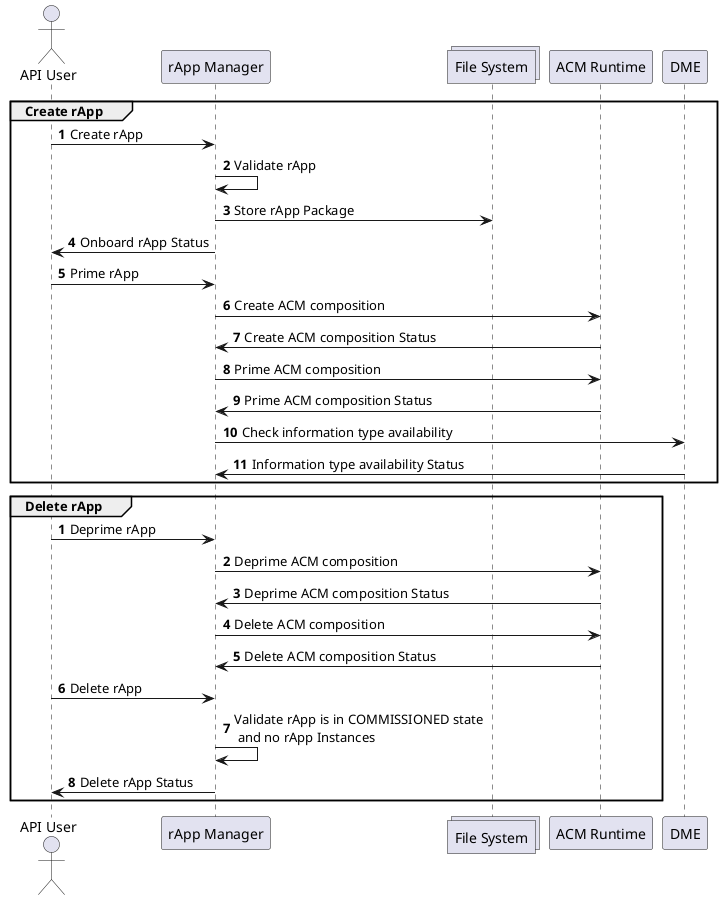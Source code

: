 @startuml
autonumber

actor "API User"
participant "rApp Manager"
collections "File System"
participant "ACM Runtime"
participant "DME"

group Create rApp
"API User"->"rApp Manager": Create rApp
"rApp Manager"->"rApp Manager": Validate rApp
"rApp Manager"->"File System": Store rApp Package
"rApp Manager"->"API User": Onboard rApp Status
"API User"->"rApp Manager": Prime rApp
"rApp Manager"->"ACM Runtime": Create ACM composition
"ACM Runtime"->"rApp Manager": Create ACM composition Status
"rApp Manager"->"ACM Runtime": Prime ACM composition
"ACM Runtime"->"rApp Manager": Prime ACM composition Status
"rApp Manager"->"DME": Check information type availability
"DME"->"rApp Manager": Information type availability Status
end

autonumber
group Delete rApp
"API User"->"rApp Manager": Deprime rApp
"rApp Manager"->"ACM Runtime": Deprime ACM composition
"ACM Runtime"->"rApp Manager": Deprime ACM composition Status
"rApp Manager"->"ACM Runtime": Delete ACM composition
"ACM Runtime"->"rApp Manager": Delete ACM composition Status
"API User"->"rApp Manager": Delete rApp
"rApp Manager"->"rApp Manager": Validate rApp is in COMMISSIONED state \n and no rApp Instances
"rApp Manager"->"API User": Delete rApp Status

end


@enduml